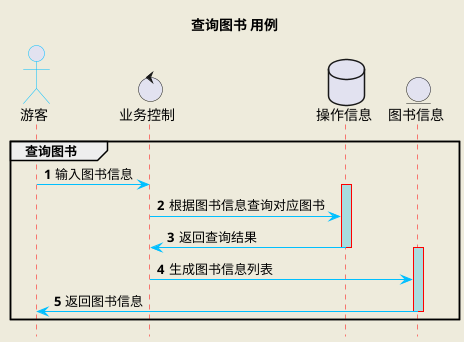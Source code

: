 @startuml
skinparam backgroundColor #EEEBDC

skinparam sequence {
	ArrowColor DeepSkyBlue
	ActorBorderColor DeepSkyBlue
	LifeLineBorderColor red
	LifeLineBackgroundColor #A9DCDF
	
	ParticipantBorderColor DeepSkyBlue
	ParticipantBackgroundColor DodgerRed
	ParticipantFontName Impact
	ParticipantFontSize 20
	ParticipantFontColor #A9DCDF
}

hide footbox
title 查询图书 用例
actor 游客 
control 业务控制
database 操作信息
entity 图书信息

autonumber

group 查询图书
	游客 -> 业务控制 :  输入图书信息
		activate 操作信息
			业务控制 -> 操作信息 : 根据图书信息查询对应图书
			操作信息 -> 业务控制 : 返回查询结果
		deactivate 操作信息
		activate 图书信息
			业务控制 -> 图书信息 : 生成图书信息列表
		deactivate 业务控制
			图书信息 -> 游客	: 返回图书信息
		deactivate 图书信息
end
@enduml